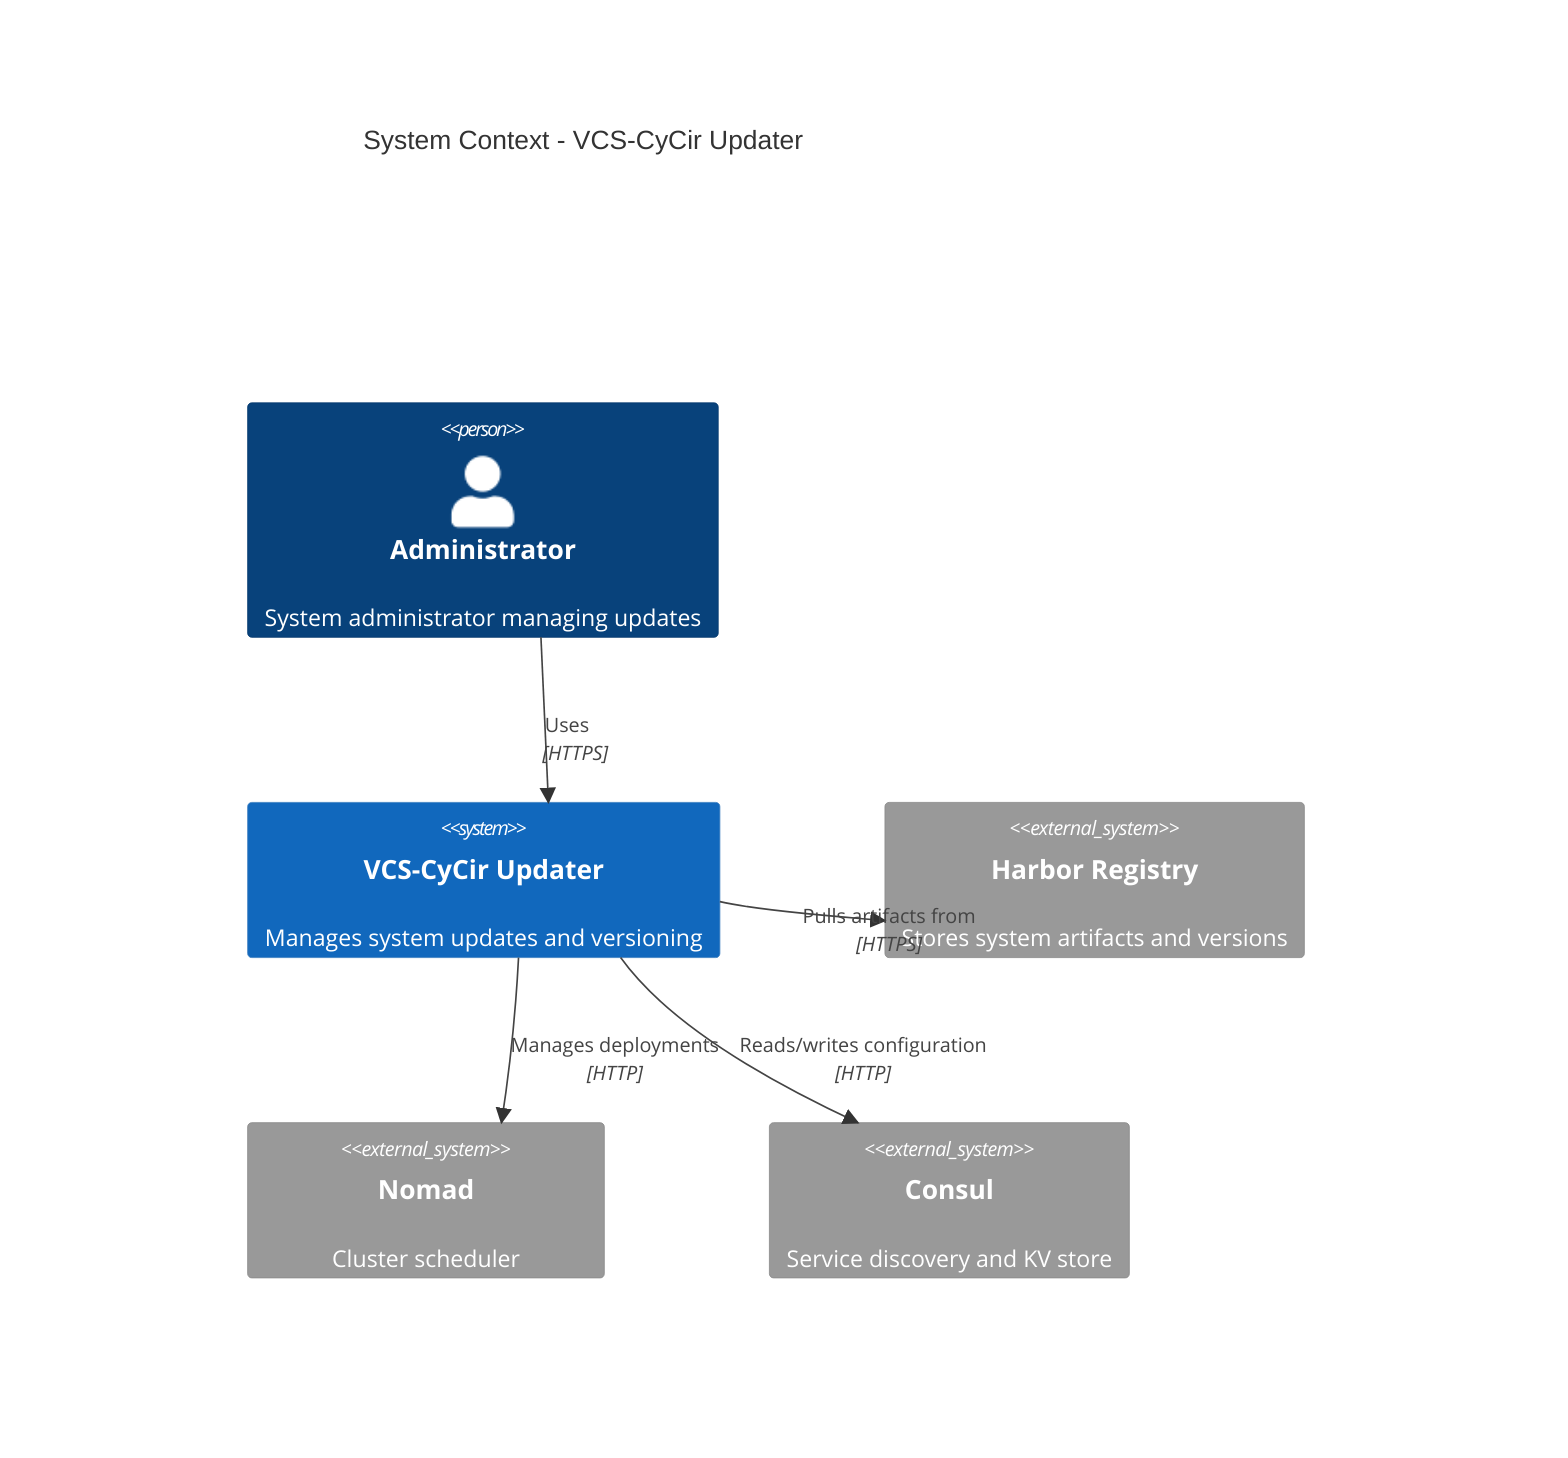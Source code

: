 C4Context
    title System Context - VCS-CyCir Updater

    Person(admin, "Administrator", "System administrator managing updates")
    
    System(updater, "VCS-CyCir Updater", "Manages system updates and versioning")
    
    System_Ext(harbor, "Harbor Registry", "Stores system artifacts and versions")
    System_Ext(nomad, "Nomad", "Cluster scheduler")
    System_Ext(consul, "Consul", "Service discovery and KV store")
    
    Rel(admin, updater, "Uses", "HTTPS")
    Rel(updater, harbor, "Pulls artifacts from", "HTTPS")
    Rel(updater, nomad, "Manages deployments", "HTTP")
    Rel(updater, consul, "Reads/writes configuration", "HTTP")
